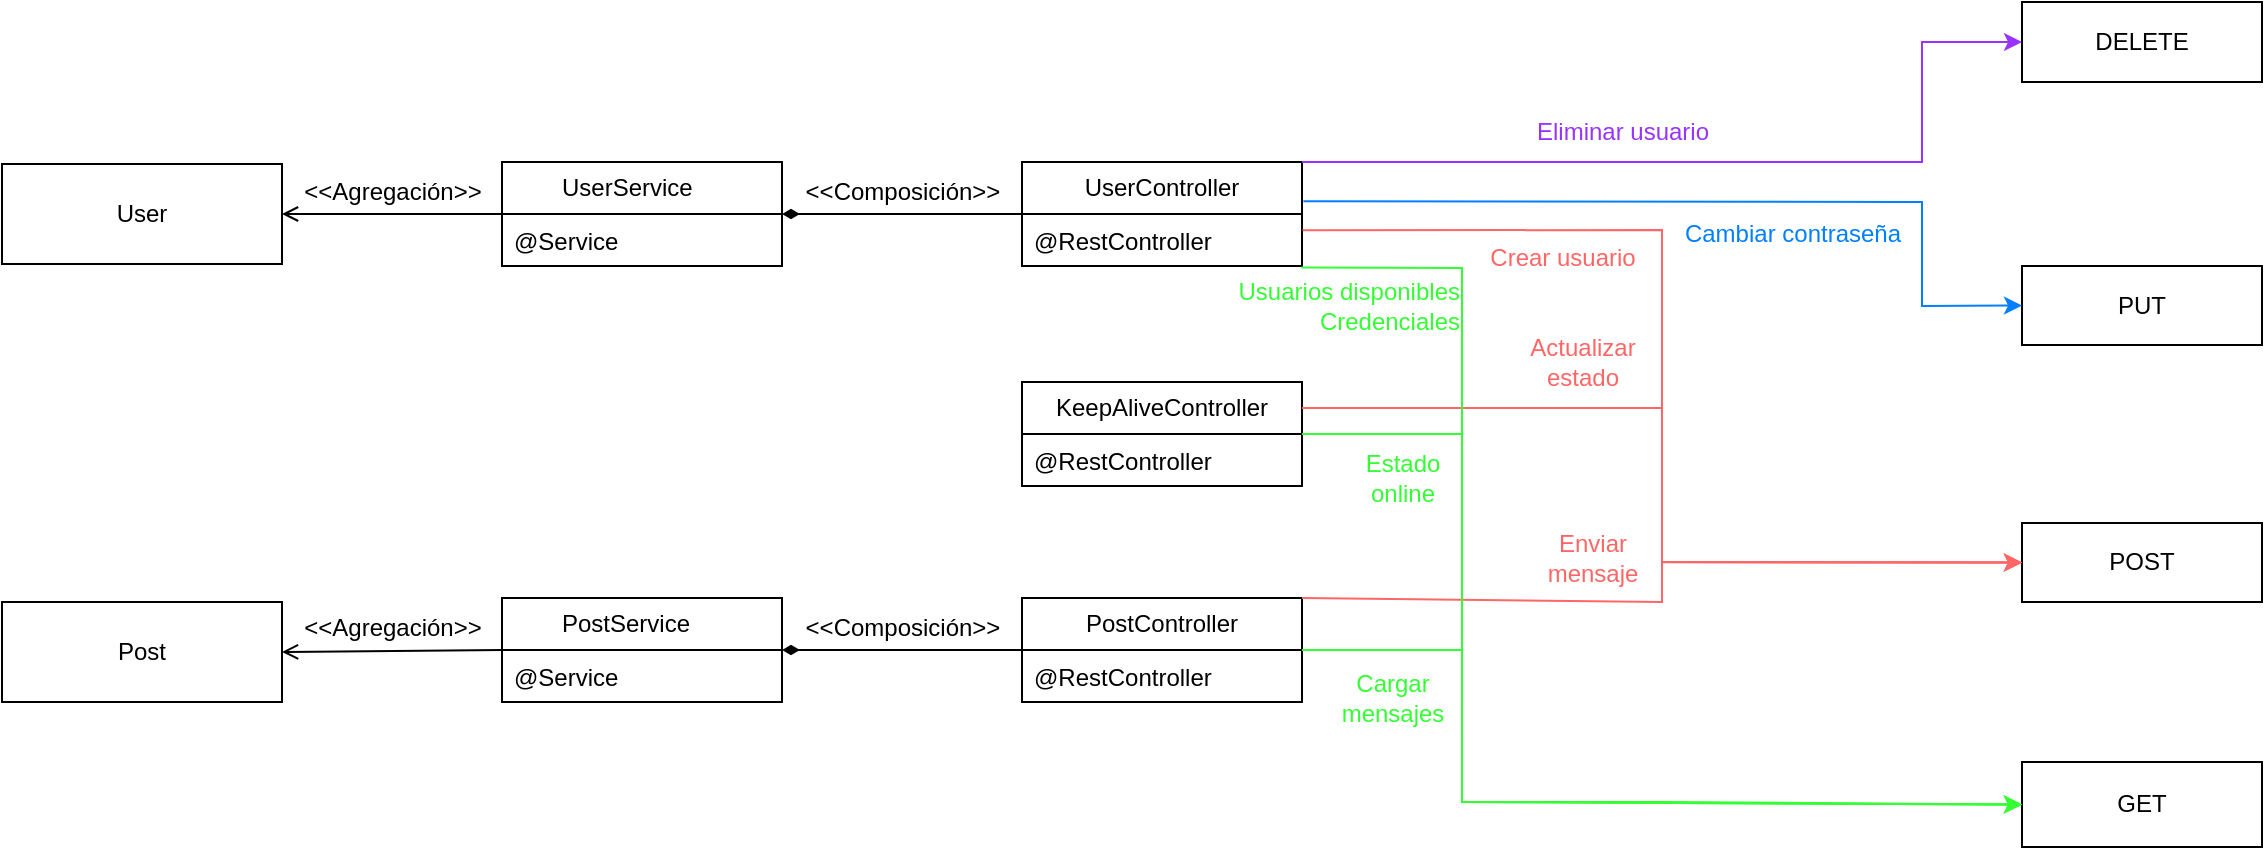 <mxfile version="22.1.11" type="device">
  <diagram id="C5RBs43oDa-KdzZeNtuy" name="Page-1">
    <mxGraphModel dx="2032" dy="683" grid="1" gridSize="10" guides="1" tooltips="1" connect="1" arrows="1" fold="1" page="1" pageScale="1" pageWidth="827" pageHeight="1169" math="0" shadow="0">
      <root>
        <mxCell id="WIyWlLk6GJQsqaUBKTNV-0" />
        <mxCell id="WIyWlLk6GJQsqaUBKTNV-1" parent="WIyWlLk6GJQsqaUBKTNV-0" />
        <mxCell id="cdMNv2cXZE7cJ5Rc2gCe-1" value="UserService&lt;span style=&quot;white-space: pre;&quot;&gt;&#x9;&lt;/span&gt;" style="swimlane;fontStyle=0;childLayout=stackLayout;horizontal=1;startSize=26;fillColor=none;horizontalStack=0;resizeParent=1;resizeParentMax=0;resizeLast=0;collapsible=1;marginBottom=0;whiteSpace=wrap;html=1;" parent="WIyWlLk6GJQsqaUBKTNV-1" vertex="1">
          <mxGeometry x="180" y="210" width="140" height="52" as="geometry" />
        </mxCell>
        <mxCell id="cdMNv2cXZE7cJ5Rc2gCe-2" value="@Service" style="text;strokeColor=none;fillColor=none;align=left;verticalAlign=top;spacingLeft=4;spacingRight=4;overflow=hidden;rotatable=0;points=[[0,0.5],[1,0.5]];portConstraint=eastwest;whiteSpace=wrap;html=1;" parent="cdMNv2cXZE7cJ5Rc2gCe-1" vertex="1">
          <mxGeometry y="26" width="140" height="26" as="geometry" />
        </mxCell>
        <mxCell id="cdMNv2cXZE7cJ5Rc2gCe-9" value="KeepAliveController" style="swimlane;fontStyle=0;childLayout=stackLayout;horizontal=1;startSize=26;fillColor=none;horizontalStack=0;resizeParent=1;resizeParentMax=0;resizeLast=0;collapsible=1;marginBottom=0;whiteSpace=wrap;html=1;" parent="WIyWlLk6GJQsqaUBKTNV-1" vertex="1">
          <mxGeometry x="440" y="320" width="140" height="52" as="geometry">
            <mxRectangle x="110" y="360" width="140" height="30" as="alternateBounds" />
          </mxGeometry>
        </mxCell>
        <mxCell id="cdMNv2cXZE7cJ5Rc2gCe-10" value="@RestController" style="text;strokeColor=none;fillColor=none;align=left;verticalAlign=top;spacingLeft=4;spacingRight=4;overflow=hidden;rotatable=0;points=[[0,0.5],[1,0.5]];portConstraint=eastwest;whiteSpace=wrap;html=1;" parent="cdMNv2cXZE7cJ5Rc2gCe-9" vertex="1">
          <mxGeometry y="26" width="140" height="26" as="geometry" />
        </mxCell>
        <mxCell id="cdMNv2cXZE7cJ5Rc2gCe-15" value="UserController" style="swimlane;fontStyle=0;childLayout=stackLayout;horizontal=1;startSize=26;fillColor=none;horizontalStack=0;resizeParent=1;resizeParentMax=0;resizeLast=0;collapsible=1;marginBottom=0;whiteSpace=wrap;html=1;" parent="WIyWlLk6GJQsqaUBKTNV-1" vertex="1">
          <mxGeometry x="440" y="210" width="140" height="52" as="geometry" />
        </mxCell>
        <mxCell id="cdMNv2cXZE7cJ5Rc2gCe-16" value="@RestController" style="text;strokeColor=none;fillColor=none;align=left;verticalAlign=top;spacingLeft=4;spacingRight=4;overflow=hidden;rotatable=0;points=[[0,0.5],[1,0.5]];portConstraint=eastwest;whiteSpace=wrap;html=1;" parent="cdMNv2cXZE7cJ5Rc2gCe-15" vertex="1">
          <mxGeometry y="26" width="140" height="26" as="geometry" />
        </mxCell>
        <mxCell id="cdMNv2cXZE7cJ5Rc2gCe-17" value="PostService&lt;span style=&quot;white-space: pre;&quot;&gt;&#x9;&lt;/span&gt;" style="swimlane;fontStyle=0;childLayout=stackLayout;horizontal=1;startSize=26;fillColor=none;horizontalStack=0;resizeParent=1;resizeParentMax=0;resizeLast=0;collapsible=1;marginBottom=0;whiteSpace=wrap;html=1;" parent="WIyWlLk6GJQsqaUBKTNV-1" vertex="1">
          <mxGeometry x="180" y="428" width="140" height="52" as="geometry" />
        </mxCell>
        <mxCell id="cdMNv2cXZE7cJ5Rc2gCe-18" value="@Service" style="text;strokeColor=none;fillColor=none;align=left;verticalAlign=top;spacingLeft=4;spacingRight=4;overflow=hidden;rotatable=0;points=[[0,0.5],[1,0.5]];portConstraint=eastwest;whiteSpace=wrap;html=1;" parent="cdMNv2cXZE7cJ5Rc2gCe-17" vertex="1">
          <mxGeometry y="26" width="140" height="26" as="geometry" />
        </mxCell>
        <mxCell id="cdMNv2cXZE7cJ5Rc2gCe-21" value="PostController" style="swimlane;fontStyle=0;childLayout=stackLayout;horizontal=1;startSize=26;fillColor=none;horizontalStack=0;resizeParent=1;resizeParentMax=0;resizeLast=0;collapsible=1;marginBottom=0;whiteSpace=wrap;html=1;" parent="WIyWlLk6GJQsqaUBKTNV-1" vertex="1">
          <mxGeometry x="440" y="428" width="140" height="52" as="geometry" />
        </mxCell>
        <mxCell id="cdMNv2cXZE7cJ5Rc2gCe-22" value="@RestController" style="text;strokeColor=none;fillColor=none;align=left;verticalAlign=top;spacingLeft=4;spacingRight=4;overflow=hidden;rotatable=0;points=[[0,0.5],[1,0.5]];portConstraint=eastwest;whiteSpace=wrap;html=1;" parent="cdMNv2cXZE7cJ5Rc2gCe-21" vertex="1">
          <mxGeometry y="26" width="140" height="26" as="geometry" />
        </mxCell>
        <mxCell id="cdMNv2cXZE7cJ5Rc2gCe-23" value="Post" style="html=1;whiteSpace=wrap;" parent="WIyWlLk6GJQsqaUBKTNV-1" vertex="1">
          <mxGeometry x="-70" y="430" width="140" height="50" as="geometry" />
        </mxCell>
        <mxCell id="cdMNv2cXZE7cJ5Rc2gCe-24" value="User" style="html=1;whiteSpace=wrap;" parent="WIyWlLk6GJQsqaUBKTNV-1" vertex="1">
          <mxGeometry x="-70" y="211" width="140" height="50" as="geometry" />
        </mxCell>
        <mxCell id="BtG-tf63-TLNFFF7PTQk-0" value="PUT" style="rounded=0;whiteSpace=wrap;html=1;" parent="WIyWlLk6GJQsqaUBKTNV-1" vertex="1">
          <mxGeometry x="940" y="262" width="120" height="39.5" as="geometry" />
        </mxCell>
        <mxCell id="BtG-tf63-TLNFFF7PTQk-1" value="POST" style="rounded=0;whiteSpace=wrap;html=1;" parent="WIyWlLk6GJQsqaUBKTNV-1" vertex="1">
          <mxGeometry x="940" y="390.5" width="120" height="39.5" as="geometry" />
        </mxCell>
        <mxCell id="BtG-tf63-TLNFFF7PTQk-2" value="GET" style="rounded=0;whiteSpace=wrap;html=1;" parent="WIyWlLk6GJQsqaUBKTNV-1" vertex="1">
          <mxGeometry x="940" y="510" width="120" height="42.5" as="geometry" />
        </mxCell>
        <mxCell id="BtG-tf63-TLNFFF7PTQk-3" value="DELETE" style="rounded=0;whiteSpace=wrap;html=1;" parent="WIyWlLk6GJQsqaUBKTNV-1" vertex="1">
          <mxGeometry x="940" y="130" width="120" height="40" as="geometry" />
        </mxCell>
        <mxCell id="BtG-tf63-TLNFFF7PTQk-5" value="" style="endArrow=none;html=1;rounded=0;entryX=0;entryY=0.5;entryDx=0;entryDy=0;exitX=1;exitY=0.5;exitDx=0;exitDy=0;startArrow=open;startFill=0;endFill=0;" parent="WIyWlLk6GJQsqaUBKTNV-1" source="cdMNv2cXZE7cJ5Rc2gCe-24" target="cdMNv2cXZE7cJ5Rc2gCe-1" edge="1">
          <mxGeometry width="50" height="50" relative="1" as="geometry">
            <mxPoint x="110" y="290" as="sourcePoint" />
            <mxPoint x="160" y="240" as="targetPoint" />
          </mxGeometry>
        </mxCell>
        <mxCell id="BtG-tf63-TLNFFF7PTQk-6" value="" style="endArrow=none;html=1;rounded=0;entryX=0;entryY=0.5;entryDx=0;entryDy=0;exitX=1;exitY=0.5;exitDx=0;exitDy=0;startArrow=diamondThin;startFill=1;endFill=0;" parent="WIyWlLk6GJQsqaUBKTNV-1" source="cdMNv2cXZE7cJ5Rc2gCe-1" target="cdMNv2cXZE7cJ5Rc2gCe-15" edge="1">
          <mxGeometry width="50" height="50" relative="1" as="geometry">
            <mxPoint x="170" y="246" as="sourcePoint" />
            <mxPoint x="210" y="246" as="targetPoint" />
          </mxGeometry>
        </mxCell>
        <mxCell id="BtG-tf63-TLNFFF7PTQk-7" value="" style="endArrow=none;html=1;rounded=0;entryX=0;entryY=0.5;entryDx=0;entryDy=0;exitX=1;exitY=0.5;exitDx=0;exitDy=0;endFill=0;startArrow=open;startFill=0;" parent="WIyWlLk6GJQsqaUBKTNV-1" source="cdMNv2cXZE7cJ5Rc2gCe-23" target="cdMNv2cXZE7cJ5Rc2gCe-17" edge="1">
          <mxGeometry width="50" height="50" relative="1" as="geometry">
            <mxPoint x="140" y="416" as="sourcePoint" />
            <mxPoint x="180" y="416" as="targetPoint" />
          </mxGeometry>
        </mxCell>
        <mxCell id="BtG-tf63-TLNFFF7PTQk-8" value="" style="endArrow=none;html=1;rounded=0;entryX=0;entryY=0.5;entryDx=0;entryDy=0;exitX=1;exitY=0.5;exitDx=0;exitDy=0;startArrow=diamondThin;startFill=1;endFill=0;endSize=7;" parent="WIyWlLk6GJQsqaUBKTNV-1" source="cdMNv2cXZE7cJ5Rc2gCe-17" target="cdMNv2cXZE7cJ5Rc2gCe-21" edge="1">
          <mxGeometry width="50" height="50" relative="1" as="geometry">
            <mxPoint x="340" y="416" as="sourcePoint" />
            <mxPoint x="380" y="416" as="targetPoint" />
          </mxGeometry>
        </mxCell>
        <mxCell id="BtG-tf63-TLNFFF7PTQk-9" value="" style="endArrow=classic;html=1;rounded=0;entryX=0;entryY=0.5;entryDx=0;entryDy=0;exitX=1.002;exitY=0.314;exitDx=0;exitDy=0;strokeColor=#FF6666;exitPerimeter=0;" parent="WIyWlLk6GJQsqaUBKTNV-1" source="cdMNv2cXZE7cJ5Rc2gCe-16" target="BtG-tf63-TLNFFF7PTQk-1" edge="1">
          <mxGeometry width="50" height="50" relative="1" as="geometry">
            <mxPoint x="600" y="180" as="sourcePoint" />
            <mxPoint x="660" y="270" as="targetPoint" />
            <Array as="points">
              <mxPoint x="760" y="244" />
              <mxPoint x="760" y="410" />
            </Array>
          </mxGeometry>
        </mxCell>
        <mxCell id="BtG-tf63-TLNFFF7PTQk-10" value="" style="endArrow=classic;html=1;rounded=0;entryX=0;entryY=0.5;entryDx=0;entryDy=0;exitX=1;exitY=0;exitDx=0;exitDy=0;strokeColor=#9933FF;" parent="WIyWlLk6GJQsqaUBKTNV-1" source="cdMNv2cXZE7cJ5Rc2gCe-15" target="BtG-tf63-TLNFFF7PTQk-3" edge="1">
          <mxGeometry width="50" height="50" relative="1" as="geometry">
            <mxPoint x="430" y="330" as="sourcePoint" />
            <mxPoint x="660" y="270" as="targetPoint" />
            <Array as="points">
              <mxPoint x="890" y="210" />
              <mxPoint x="890" y="150" />
            </Array>
          </mxGeometry>
        </mxCell>
        <mxCell id="BtG-tf63-TLNFFF7PTQk-11" value="" style="endArrow=classic;html=1;rounded=0;entryX=0;entryY=0.5;entryDx=0;entryDy=0;strokeColor=#007FFF;exitX=1.005;exitY=0.378;exitDx=0;exitDy=0;exitPerimeter=0;" parent="WIyWlLk6GJQsqaUBKTNV-1" source="cdMNv2cXZE7cJ5Rc2gCe-15" target="BtG-tf63-TLNFFF7PTQk-0" edge="1">
          <mxGeometry width="50" height="50" relative="1" as="geometry">
            <mxPoint x="610" y="180" as="sourcePoint" />
            <mxPoint x="660" y="270" as="targetPoint" />
            <Array as="points">
              <mxPoint x="890" y="230" />
              <mxPoint x="890" y="282" />
            </Array>
          </mxGeometry>
        </mxCell>
        <mxCell id="BtG-tf63-TLNFFF7PTQk-13" value="" style="endArrow=classic;html=1;rounded=0;exitX=1;exitY=0;exitDx=0;exitDy=0;entryX=0;entryY=0.5;entryDx=0;entryDy=0;strokeColor=#FF6666;" parent="WIyWlLk6GJQsqaUBKTNV-1" source="cdMNv2cXZE7cJ5Rc2gCe-21" target="BtG-tf63-TLNFFF7PTQk-1" edge="1">
          <mxGeometry width="50" height="50" relative="1" as="geometry">
            <mxPoint x="460" y="450" as="sourcePoint" />
            <mxPoint x="510" y="400" as="targetPoint" />
            <Array as="points">
              <mxPoint x="760" y="430" />
              <mxPoint x="760" y="410" />
            </Array>
          </mxGeometry>
        </mxCell>
        <mxCell id="BtG-tf63-TLNFFF7PTQk-14" value="" style="endArrow=classic;html=1;rounded=0;entryX=0;entryY=0.5;entryDx=0;entryDy=0;exitX=1;exitY=0.5;exitDx=0;exitDy=0;strokeColor=#33FF33;" parent="WIyWlLk6GJQsqaUBKTNV-1" source="cdMNv2cXZE7cJ5Rc2gCe-21" target="BtG-tf63-TLNFFF7PTQk-2" edge="1">
          <mxGeometry width="50" height="50" relative="1" as="geometry">
            <mxPoint x="460" y="450" as="sourcePoint" />
            <mxPoint x="510" y="400" as="targetPoint" />
            <Array as="points">
              <mxPoint x="660" y="454" />
              <mxPoint x="660" y="530" />
            </Array>
          </mxGeometry>
        </mxCell>
        <mxCell id="BtG-tf63-TLNFFF7PTQk-20" value="" style="endArrow=classic;html=1;rounded=0;entryX=0;entryY=0.5;entryDx=0;entryDy=0;exitX=1;exitY=0.25;exitDx=0;exitDy=0;strokeColor=#FF6666;" parent="WIyWlLk6GJQsqaUBKTNV-1" source="cdMNv2cXZE7cJ5Rc2gCe-9" target="BtG-tf63-TLNFFF7PTQk-1" edge="1">
          <mxGeometry width="50" height="50" relative="1" as="geometry">
            <mxPoint x="360" y="410" as="sourcePoint" />
            <mxPoint x="410" y="360" as="targetPoint" />
            <Array as="points">
              <mxPoint x="680" y="333" />
              <mxPoint x="760" y="333" />
              <mxPoint x="760" y="410" />
            </Array>
          </mxGeometry>
        </mxCell>
        <mxCell id="BtG-tf63-TLNFFF7PTQk-21" value="&amp;lt;&amp;lt;Agregación&amp;gt;&amp;gt;" style="text;html=1;align=center;verticalAlign=middle;resizable=0;points=[];autosize=1;strokeColor=none;fillColor=none;" parent="WIyWlLk6GJQsqaUBKTNV-1" vertex="1">
          <mxGeometry x="70" y="210" width="110" height="30" as="geometry" />
        </mxCell>
        <mxCell id="BtG-tf63-TLNFFF7PTQk-22" value="&amp;lt;&amp;lt;Agregación&amp;gt;&amp;gt;" style="text;html=1;align=center;verticalAlign=middle;resizable=0;points=[];autosize=1;strokeColor=none;fillColor=none;" parent="WIyWlLk6GJQsqaUBKTNV-1" vertex="1">
          <mxGeometry x="70" y="428" width="110" height="30" as="geometry" />
        </mxCell>
        <mxCell id="BtG-tf63-TLNFFF7PTQk-23" value="&amp;lt;&amp;lt;Composición&amp;gt;&amp;gt;" style="text;html=1;align=center;verticalAlign=middle;resizable=0;points=[];autosize=1;strokeColor=none;fillColor=none;" parent="WIyWlLk6GJQsqaUBKTNV-1" vertex="1">
          <mxGeometry x="320" y="428" width="120" height="30" as="geometry" />
        </mxCell>
        <mxCell id="BtG-tf63-TLNFFF7PTQk-24" value="&amp;lt;&amp;lt;Composición&amp;gt;&amp;gt;" style="text;html=1;align=center;verticalAlign=middle;resizable=0;points=[];autosize=1;strokeColor=none;fillColor=none;" parent="WIyWlLk6GJQsqaUBKTNV-1" vertex="1">
          <mxGeometry x="320" y="210" width="120" height="30" as="geometry" />
        </mxCell>
        <mxCell id="sW0v3c9CCjXVlgfquyFi-0" value="" style="endArrow=classic;html=1;rounded=0;entryX=0;entryY=0.5;entryDx=0;entryDy=0;exitX=1;exitY=0.5;exitDx=0;exitDy=0;strokeColor=#33FF33;" edge="1" parent="WIyWlLk6GJQsqaUBKTNV-1" source="cdMNv2cXZE7cJ5Rc2gCe-9" target="BtG-tf63-TLNFFF7PTQk-2">
          <mxGeometry width="50" height="50" relative="1" as="geometry">
            <mxPoint x="600" y="340" as="sourcePoint" />
            <mxPoint x="600" y="320" as="targetPoint" />
            <Array as="points">
              <mxPoint x="660" y="346" />
              <mxPoint x="660" y="530" />
            </Array>
          </mxGeometry>
        </mxCell>
        <mxCell id="sW0v3c9CCjXVlgfquyFi-1" value="" style="endArrow=classic;html=1;rounded=0;entryX=0;entryY=0.5;entryDx=0;entryDy=0;exitX=0.998;exitY=1.028;exitDx=0;exitDy=0;strokeColor=#33FF33;exitPerimeter=0;" edge="1" parent="WIyWlLk6GJQsqaUBKTNV-1" source="cdMNv2cXZE7cJ5Rc2gCe-16" target="BtG-tf63-TLNFFF7PTQk-2">
          <mxGeometry width="50" height="50" relative="1" as="geometry">
            <mxPoint x="550" y="370" as="sourcePoint" />
            <mxPoint x="600" y="320" as="targetPoint" />
            <Array as="points">
              <mxPoint x="660" y="263" />
              <mxPoint x="660" y="530" />
              <mxPoint x="760" y="530" />
            </Array>
          </mxGeometry>
        </mxCell>
        <mxCell id="sW0v3c9CCjXVlgfquyFi-2" value="Eliminar usuario" style="text;html=1;align=center;verticalAlign=middle;resizable=0;points=[];autosize=1;strokeColor=none;fillColor=none;fontColor=#9933FF;" vertex="1" parent="WIyWlLk6GJQsqaUBKTNV-1">
          <mxGeometry x="685" y="180" width="110" height="30" as="geometry" />
        </mxCell>
        <mxCell id="sW0v3c9CCjXVlgfquyFi-3" value="Cambiar contraseña" style="text;html=1;align=center;verticalAlign=middle;resizable=0;points=[];autosize=1;strokeColor=none;fillColor=none;fontColor=#007FFF;" vertex="1" parent="WIyWlLk6GJQsqaUBKTNV-1">
          <mxGeometry x="760" y="231" width="130" height="30" as="geometry" />
        </mxCell>
        <mxCell id="sW0v3c9CCjXVlgfquyFi-4" value="Crear usuario" style="text;html=1;align=center;verticalAlign=middle;resizable=0;points=[];autosize=1;strokeColor=none;fillColor=none;fontColor=#FF6666;" vertex="1" parent="WIyWlLk6GJQsqaUBKTNV-1">
          <mxGeometry x="660" y="243" width="100" height="30" as="geometry" />
        </mxCell>
        <mxCell id="sW0v3c9CCjXVlgfquyFi-5" value="Estado&lt;br&gt;online" style="text;html=1;align=center;verticalAlign=middle;resizable=0;points=[];autosize=1;strokeColor=none;fillColor=none;fontColor=#33FF33;" vertex="1" parent="WIyWlLk6GJQsqaUBKTNV-1">
          <mxGeometry x="600" y="348" width="60" height="40" as="geometry" />
        </mxCell>
        <mxCell id="sW0v3c9CCjXVlgfquyFi-6" value="Usuarios disponibles&lt;br&gt;Credenciales" style="text;html=1;align=right;verticalAlign=middle;resizable=0;points=[];autosize=1;strokeColor=none;fillColor=none;fontColor=#33FF33;" vertex="1" parent="WIyWlLk6GJQsqaUBKTNV-1">
          <mxGeometry x="530" y="262" width="130" height="40" as="geometry" />
        </mxCell>
        <mxCell id="sW0v3c9CCjXVlgfquyFi-7" value="Cargar&lt;br&gt;mensajes" style="text;html=1;align=center;verticalAlign=middle;resizable=0;points=[];autosize=1;strokeColor=none;fillColor=none;fontColor=#33FF33;" vertex="1" parent="WIyWlLk6GJQsqaUBKTNV-1">
          <mxGeometry x="590" y="458" width="70" height="40" as="geometry" />
        </mxCell>
        <mxCell id="sW0v3c9CCjXVlgfquyFi-8" value="Enviar&lt;br&gt;mensaje" style="text;html=1;align=center;verticalAlign=middle;resizable=0;points=[];autosize=1;strokeColor=none;fillColor=none;fontColor=#FF6666;" vertex="1" parent="WIyWlLk6GJQsqaUBKTNV-1">
          <mxGeometry x="690" y="388" width="70" height="40" as="geometry" />
        </mxCell>
        <mxCell id="sW0v3c9CCjXVlgfquyFi-9" value="Actualizar&lt;br&gt;estado" style="text;html=1;align=center;verticalAlign=middle;resizable=0;points=[];autosize=1;strokeColor=none;fillColor=none;fontColor=#FF6666;" vertex="1" parent="WIyWlLk6GJQsqaUBKTNV-1">
          <mxGeometry x="680" y="290" width="80" height="40" as="geometry" />
        </mxCell>
      </root>
    </mxGraphModel>
  </diagram>
</mxfile>
